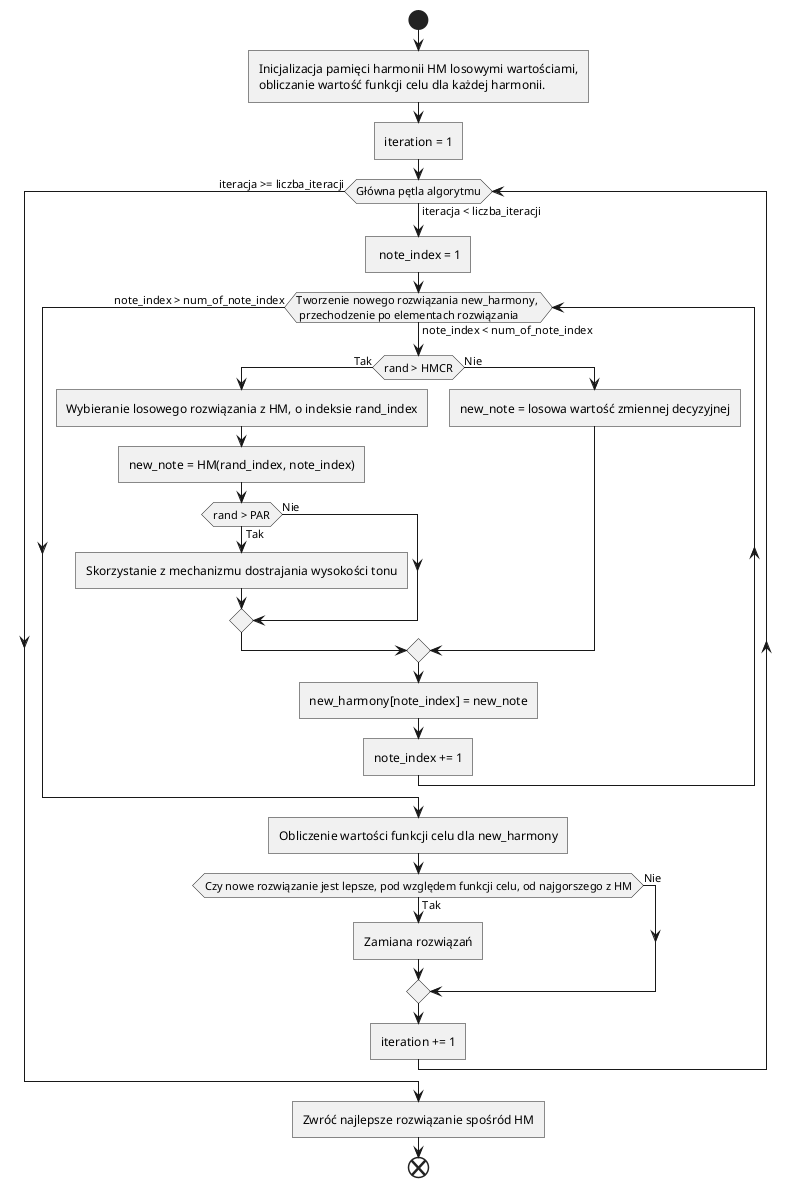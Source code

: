 @startuml
start
:Inicjalizacja pamięci harmonii HM losowymi wartościami,
obliczanie wartość funkcji celu dla każdej harmonii.]
:iteration = 1]
while(Główna pętla algorytmu) is (iteracja < liczba_iteracji)
    : note_index = 1]
    while(Tworzenie nowego rozwiązania new_harmony, \n przechodzenie po elementach rozwiązania) is (note_index < num_of_note_index)

        if (rand > HMCR) then (Tak)
            :Wybieranie losowego rozwiązania z HM, o indeksie rand_index]
            :new_note = HM(rand_index, note_index)]
            if (rand > PAR) then (Tak)
                :Skorzystanie z mechanizmu dostrajania wysokości tonu]
            else(Nie)
            endif

        else(Nie)
            :new_note = losowa wartość zmiennej decyzyjnej]
        endif
        :new_harmony[note_index] = new_note]
        :note_index += 1]

    endwhile (note_index > num_of_note_index)
    :Obliczenie wartości funkcji celu dla new_harmony]
    if (Czy nowe rozwiązanie jest lepsze, pod względem funkcji celu, od najgorszego z HM) then (Tak)
        :Zamiana rozwiązań]
    else(Nie)
    endif

    :iteration += 1]

endwhile (iteracja >= liczba_iteracji)

:Zwróć najlepsze rozwiązanie spośród HM]

end
@enduml